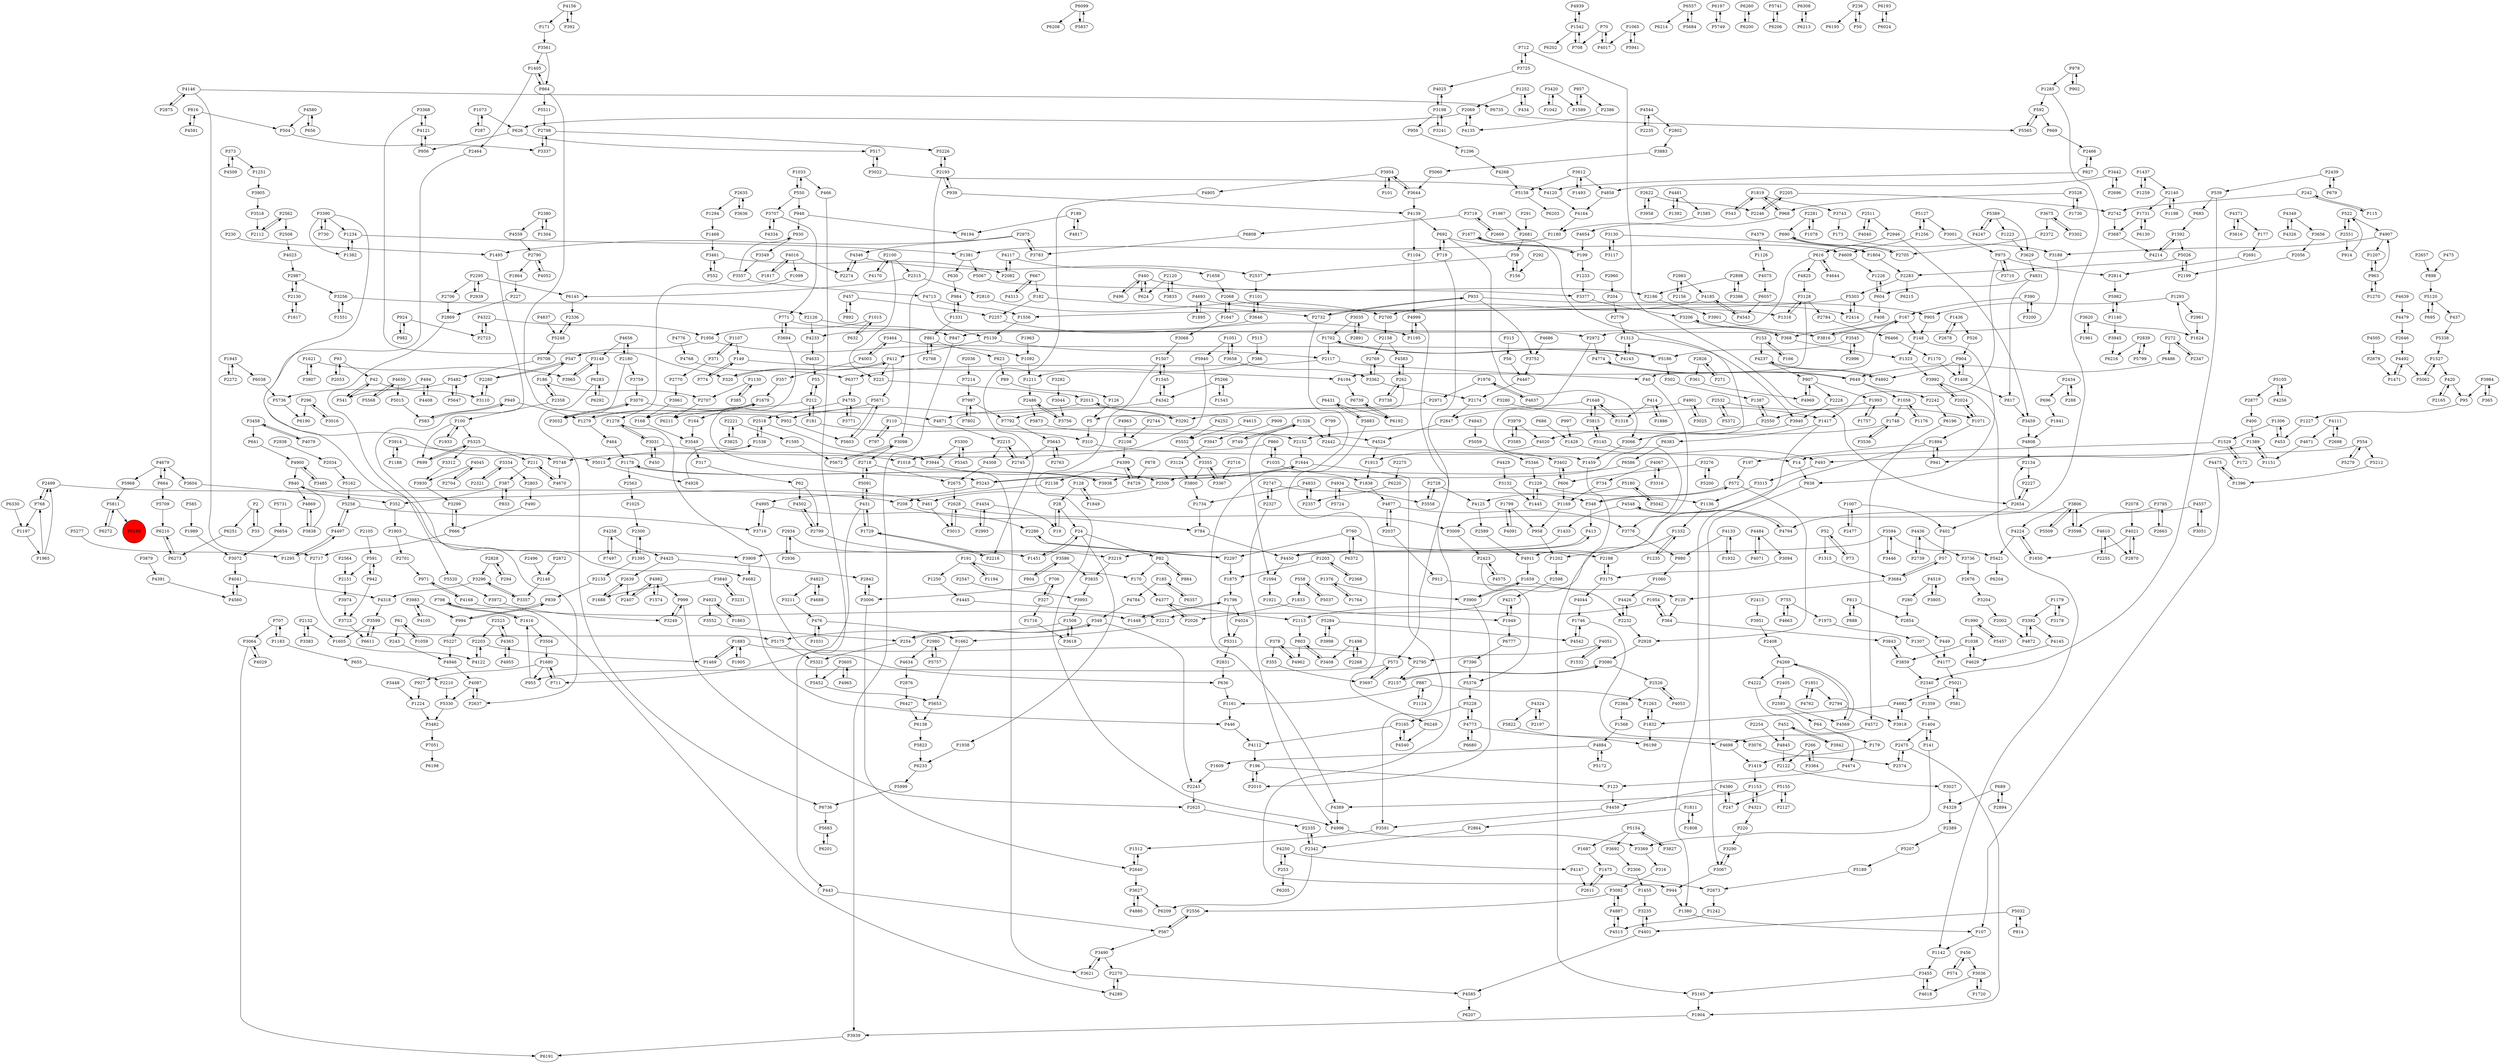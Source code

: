 digraph {
	P1428 -> P493
	P1498 -> P3408
	P4445 -> P2212
	P2442 -> P3402
	P28 -> P19
	P4389 -> P4996
	P5482 -> P5647
	P2358 -> P100
	P1687 -> P1475
	P4962 -> P378
	P1007 -> P2477
	P4067 -> P734
	P4143 -> P1313
	P3992 -> P2024
	P3692 -> P2306
	P2961 -> P1624
	P1975 -> P1307
	P504 -> P3337
	P89 -> P126
	P4663 -> P755
	P1223 -> P3629
	P5021 -> P4692
	P839 -> P994
	P4168 -> P971
	P1376 -> P1764
	P2523 -> P2203
	P2002 -> P4872
	P3082 -> P4887
	P1252 -> P434
	P14 -> P838
	P768 -> P1197
	P4020 -> P1913
	P1436 -> P526
	P6233 -> P5999
	P3974 -> P3723
	P2728 -> P4125
	P2130 -> P2987
	P2336 -> P5248
	P1059 -> P61
	P4544 -> P2802
	P4222 -> P4474
	P2108 -> P4399
	P3302 -> P3675
	P1296 -> P4268
	P1894 -> P197
	P2295 -> P2939
	P2232 -> P2928
	P1993 -> P1757
	P5325 -> P3312
	P1731 -> P6130
	P2157 -> P3080
	P420 -> P2165
	P2993 -> P4454
	P1404 -> P141
	P4117 -> P1658
	P1278 -> P636
	P2315 -> P6145
	P827 -> P2466
	P2423 -> P5376
	P6099 -> P6208
	P1313 -> P4143
	P3504 -> P1680
	P1416 -> P3504
	P1605 -> P4122
	P4755 -> P3771
	P3594 -> P3446
	P4349 -> P4326
	P2744 -> P2108
	P616 -> P847
	P1153 -> P4389
	P327 -> P1716
	P4548 -> P4794
	P156 -> P59
	P666 -> P2717
	P912 -> P2232
	P3282 -> P3044
	P3621 -> P3490
	P4052 -> P2790
	P4237 -> P907
	P888 -> P813
	P3942 -> P452
	P1099 -> P1278
	P4575 -> P2423
	P1734 -> P784
	P5568 -> P4650
	P5671 -> P6211
	P1256 -> P4609
	P3605 -> P4965
	P4939 -> P1542
	P220 -> P3290
	P390 -> P167
	P2934 -> P1451
	P1729 -> P431
	P149 -> P774
	P592 -> P669
	P100 -> P1933
	P626 -> P956
	P2946 -> P3459
	P7051 -> P6198
	P2268 -> P1498
	P2340 -> P1359
	P2280 -> P547
	P3442 -> P4858
	P1259 -> P1437
	P272 -> P6486
	P4524 -> P1913
	P949 -> P583
	P2342 -> P2335
	P949 -> P1279
	P70 -> P4017
	P2739 -> P4436
	P1007 -> P402
	P1648 -> P3292
	P1316 -> P3128
	P4692 -> P3918
	P3312 -> P3930
	P630 -> P984
	P3455 -> P5165
	P6130 -> P1731
	P4363 -> P2523
	P904 -> P1408
	P4492 -> P1471
	P3390 -> P5013
	P123 -> P4459
	P1161 -> P446
	P4946 -> P4087
	P4168 -> P1448
	P1659 -> P3900
	P1748 -> P2152
	P3938 -> P1178
	P1018 -> P3621
	P4773 -> P5228
	P573 -> P3697
	P541 -> P42
	P387 -> P833
	P2551 -> P522
	P4634 -> P2876
	P4170 -> P2100
	P1234 -> P1382
	P4224 -> P5421
	P302 -> P1387
	P930 -> P3349
	P3984 -> P365
	P3124 -> P3800
	P371 -> P2770
	P5189 -> P2673
	P1417 -> P1380
	P4145 -> P4629
	P431 -> P5091
	P6611 -> P3599
	P1382 -> P1234
	P1455 -> P3235
	P2408 -> P4269
	P5059 -> P5346
	P3219 -> P3835
	P924 -> P982
	P5552 -> P3355
	P798 -> P1416
	P3627 -> P4880
	P1405 -> P864
	P522 -> P4907
	P771 -> P2972
	P4887 -> P3082
	P5032 -> P814
	P712 -> P3725
	P390 -> P3200
	P7214 -> P7997
	P1107 -> P371
	P291 -> P2681
	P4474 -> P123
	P5799 -> P2839
	P1617 -> P2130
	P70 -> P708
	P1094 -> P1921
	P2113 -> P803
	P2380 -> P4559
	P3044 -> P3756
	P887 -> P1161
	P5105 -> P4256
	P1832 -> P1263
	P5015 -> P583
	P2611 -> P1475
	P1178 -> P2563
	P1448 -> P1796
	P4185 -> P2700
	P3586 -> P3835
	P82 -> P170
	P624 -> P440
	P1796 -> P1448
	P924 -> P2723
	P2747 -> P348
	P958 -> P1202
	P4572 -> P4698
	P5154 -> P3827
	P2105 -> P591
	P3300 -> P5345
	P191 -> P1250
	P2875 -> P4146
	P153 -> P166
	P4436 -> P2739
	P4346 -> P2537
	P3710 -> P975
	P4016 -> P1099
	P1895 -> P4693
	P2654 -> P2227
	P3035 -> P2891
	P655 -> P2210
	P3098 -> P2718
	P5883 -> P6249
	P695 -> P5120
	P4892 -> P4237
	P7997 -> P7792
	P266 -> P3364
	P1073 -> P287
	P3833 -> P2120
	P4557 -> P4794
	P1140 -> P5982
	P6038 -> P5736
	P2876 -> P6427
	P3031 -> P450
	P5248 -> P5708
	P2215 -> P4308
	P5 -> P310
	P5811 -> P6189
	P1945 -> P6038
	P840 -> P4869
	P847 -> P3939
	P5175 -> P5321
	P4774 -> P649
	P3771 -> P4755
	P3840 -> P3231
	P2718 -> P2675
	P4871 -> P2215
	P2216 -> P1729
	P197 -> P572
	P1990 -> P1038
	P3256 -> P1551
	P573 -> P955
	P414 -> P1886
	P2972 -> P1459
	P1130 -> P2707
	P1015 -> P1956
	P6557 -> P6214
	P4146 -> P2875
	P7997 -> P7802
	P4982 -> P2407
	P2551 -> P914
	P6383 -> P6586
	P3965 -> P3148
	P5883 -> P6431
	P3022 -> P517
	P2523 -> P4363
	P4029 -> P3064
	P6192 -> P6739
	P2439 -> P679
	P1170 -> P1408
	P1035 -> P860
	P4877 -> P3776
	P3725 -> P712
	P892 -> P457
	P1595 -> P5672
	P1140 -> P3945
	P3752 -> P4467
	P6330 -> P1197
	P6427 -> P6138
	P1176 -> P1058
	P968 -> P1180
	P402 -> P57
	P3420 -> P1589
	P1545 -> P4342
	P6099 -> P5837
	P5172 -> P4884
	P1226 -> P604
	P5321 -> P5452
	P4321 -> P220
	P4045 -> P2704
	P683 -> P1592
	P1408 -> P904
	P1416 -> P798
	P4091 -> P1799
	P3586 -> P804
	P4965 -> P3605
	P4823 -> P3211
	P3485 -> P4900
	P768 -> P2499
	P1883 -> P1905
	P999 -> P2625
	P2698 -> P4111
	P526 -> P904
	P494 -> P4408
	P3591 -> P1512
	P7396 -> P5376
	P4823 -> P4688
	P3743 -> P173
	P2205 -> P2742
	P707 -> P1183
	P3838 -> P4869
	P4326 -> P4349
	P2358 -> P186
	P5200 -> P3276
	P2174 -> P2847
	P878 -> P4729
	P211 -> P387
	P581 -> P5021
	P4025 -> P3198
	P692 -> P719
	P686 -> P1428
	P1624 -> P1293
	P948 -> P930
	P591 -> P942
	P4003 -> P357
	P167 -> P3816
	P1313 -> P3940
	P4794 -> P4548
	P3827 -> P5154
	P1538 -> P5013
	P1169 -> P958
	P4322 -> P1956
	P1542 -> P4939
	P5565 -> P592
	P2706 -> P2869
	P62 -> P4502
	P1408 -> P817
	P5165 -> P1904
	P1285 -> P3009
	P3464 -> P4003
	P707 -> P3064
	P2550 -> P3066
	P2716 -> P3367
	P6197 -> P5749
	P4679 -> P3604
	P40 -> P2212
	P1592 -> P5026
	P110 -> P797
	P5509 -> P3806
	P24 -> P1451
	P1799 -> P4091
	P2255 -> P4610
	P3561 -> P864
	P2414 -> P5303
	P4023 -> P2987
	P5180 -> P4125
	P2100 -> P223
	P3368 -> P4121
	P1976 -> P4637
	P1648 -> P3815
	P4051 -> P2795
	P6736 -> P5683
	P4121 -> P3368
	P4121 -> P956
	P3900 -> P1659
	P440 -> P2186
	P547 -> P186
	P1331 -> P984
	P73 -> P52
	P5091 -> P431
	P3392 -> P4145
	P3128 -> P2784
	P3383 -> P2132
	P2407 -> P4982
	P3972 -> P3249
	P2321 -> P3334
	P272 -> P2347
	P4492 -> P5062
	P5941 -> P1065
	P3280 -> P1417
	P365 -> P3984
	P3006 -> P2842
	P296 -> P6190
	P4289 -> P2270
	P3296 -> P3357
	P1903 -> P2701
	P2037 -> P4877
	P182 -> P2732
	P2180 -> P3759
	P3446 -> P3594
	P1417 -> P6383
	P1035 -> P1838
	P558 -> P1833
	P1433 -> P3909
	P247 -> P4380
	P1542 -> P6202
	P199 -> P1677
	P6377 -> P4755
	P4346 -> P2274
	P1306 -> P453
	P2126 -> P4233
	P3148 -> P3965
	P4497 -> P5258
	P2140 -> P1731
	P3646 -> P1101
	P574 -> P456
	P5837 -> P6099
	P2842 -> P3006
	P4670 -> P211
	P2675 -> P2628
	P3364 -> P266
	P3918 -> P4692
	P2165 -> P420
	P2315 -> P2810
	P262 -> P3738
	P1730 -> P3528
	P2872 -> P2148
	P5155 -> P247
	P4252 -> P5552
	P6057 -> P4543
	P2357 -> P4833
	P861 -> P823
	P4540 -> P3165
	P4969 -> P907
	P4467 -> P2174
	P6196 -> P4572
	P3909 -> P4682
	P5421 -> P6204
	P2971 -> P4871
	P2728 -> P3558
	P1256 -> P5127
	P3905 -> P3518
	P816 -> P4591
	P368 -> P1323
	P5303 -> P1556
	P2802 -> P3883
	P2696 -> P3442
	P6680 -> P4773
	P1242 -> P4513
	P2300 -> P1395
	P1702 -> P5186
	P355 -> P3697
	P1731 -> P3687
	P4436 -> P3736
	P1819 -> P3743
	P2327 -> P2747
	P939 -> P2193
	P242 -> P2742
	P816 -> P504
	P3117 -> P3130
	P5042 -> P5180
	P4776 -> P4768
	P616 -> P4644
	P4982 -> P999
	P3067 -> P944
	P4105 -> P3983
	P2654 -> P2134
	P196 -> P2010
	P1542 -> P708
	P189 -> P4817
	P3954 -> P101
	P5284 -> P4542
	P6372 -> P760
	P5823 -> P6233
	P2297 -> P1875
	P4825 -> P3128
	P4459 -> P3591
	P4999 -> P1195
	P2212 -> P1662
	P3658 -> P3362
	P2295 -> P6145
	P3716 -> P4995
	P1954 -> P364
	P2134 -> P2227
	P3719 -> P6808
	P5684 -> P6557
	P2799 -> P4502
	P2980 -> P5757
	P4481 -> P1392
	P3461 -> P552
	P6251 -> P6273
	P1092 -> P1211
	P6777 -> P7396
	P4268 -> P5158
	P3646 -> P4233
	P2335 -> P2342
	P1179 -> P3392
	P798 -> P4289
	P2894 -> P689
	P128 -> P28
	P3036 -> P1720
	P1389 -> P1151
	P3616 -> P4371
	P4041 -> P4560
	P626 -> P517
	P2705 -> P690
	P1894 -> P941
	P173 -> P3188
	P4833 -> P1734
	P1961 -> P3620
	P42 -> P3110
	P1235 -> P1332
	P4923 -> P3552
	P4583 -> P262
	P1124 -> P887
	P6431 -> P5883
	P440 -> P496
	P4125 -> P2589
	P1437 -> P2140
	P554 -> P493
	P706 -> P3006
	P2423 -> P4575
	P4112 -> P196
	P3951 -> P2408
	P719 -> P573
	P4120 -> P4164
	P5258 -> P4497
	P3545 -> P2996
	P1658 -> P2068
	P1295 -> P4497
	P412 -> P223
	P5021 -> P581
	P6260 -> P6200
	P4773 -> P6680
	P1956 -> P1092
	P378 -> P4962
	P4543 -> P4185
	P461 -> P3013
	P4610 -> P2255
	P364 -> P3843
	P3992 -> P1142
	P861 -> P2768
	P3094 -> P3175
	P208 -> P784
	P2563 -> P1025
	P1956 -> P547
	P7792 -> P5643
	P4509 -> P373
	P5207 -> P5189
	P2707 -> P6211
	P4380 -> P247
	P4484 -> P4071
	P1680 -> P711
	P2635 -> P3636
	P4650 -> P5568
	P4544 -> P2235
	P1609 -> P2243
	P52 -> P73
	P3110 -> P2280
	P3684 -> P120
	P2798 -> P3337
	P2839 -> P5799
	P3961 -> P168
	P1468 -> P3461
	P413 -> P4450
	P349 -> P254
	P2975 -> P3783
	P1179 -> P3178
	P5511 -> P2798
	P5155 -> P2127
	P994 -> P5227
	P2180 -> P4656
	P4342 -> P7792
	P327 -> P706
	P1875 -> P1796
	P3979 -> P3585
	P1250 -> P4445
	P3175 -> P4044
	P2486 -> P5873
	P4075 -> P6057
	P443 -> P567
	P4637 -> P1976
	P452 -> P3942
	P734 -> P1169
	P4713 -> P1556
	P1498 -> P2268
	P2158 -> P4583
	P2593 -> P64
	P4934 -> P3558
	P583 -> P949
	P167 -> P40
	P4380 -> P4459
	P2776 -> P1313
	P4017 -> P70
	P1060 -> P4426
	P760 -> P2297
	P2574 -> P2475
	P4269 -> P4222
	P4639 -> P4479
	P2126 -> P847
	P774 -> P149
	P5091 -> P2718
	P5228 -> P4773
	P2295 -> P2706
	P907 -> P4969
	P904 -> P4892
	P5243 -> P4995
	P2898 -> P3386
	P2140 -> P1198
	P2622 -> P3958
	P4557 -> P3051
	P4591 -> P816
	P5741 -> P6206
	P1864 -> P227
	P6308 -> P6213
	P1183 -> P707
	P2193 -> P3098
	P636 -> P1161
	P315 -> P56
	P1851 -> P2794
	P5105 -> P2877
	P171 -> P3561
	P3082 -> P2556
	P3983 -> P994
	P2701 -> P971
	P5032 -> P4401
	P4858 -> P4164
	P186 -> P2358
	P3707 -> P4334
	P1304 -> P2380
	P1107 -> P149
	P1285 -> P592
	P1130 -> P385
	P2593 -> P4569
	P550 -> P948
	P5724 -> P4934
	P4609 -> P1226
	P2389 -> P5207
	P3334 -> P2321
	P2654 -> P402
	P6283 -> P6736
	P1445 -> P1229
	P4901 -> P3025
	P2635 -> P1294
	P3235 -> P4401
	P2589 -> P4911
	P5520 -> P3972
	P755 -> P4663
	P4401 -> P3235
	P1945 -> P2272
	P4224 -> P1650
	P1197 -> P1965
	P3940 -> P4020
	P4067 -> P3316
	P3080 -> P2157
	P5643 -> P2763
	P4258 -> P4425
	P550 -> P1033
	P2010 -> P196
	P4955 -> P4363
	P1677 -> P199
	P1202 -> P2598
	P1679 -> P1279
	P2013 -> P952
	P4040 -> P2511
	P3032 -> P3070
	P4688 -> P4823
	P3367 -> P3355
	P543 -> P1819
	P6654 -> P3072
	P2828 -> P294
	P164 -> P3549
	P2663 -> P3795
	P857 -> P2386
	P3618 -> P1508
	P3725 -> P4025
	P1180 -> P1381
	P994 -> P839
	P3694 -> P5243
	P93 -> P42
	P2854 -> P449
	P1894 -> P4911
	P400 -> P1389
	P1294 -> P1468
	P1437 -> P1259
	P2691 -> P2814
	P3984 -> P95
	P5982 -> P1140
	P2987 -> P2130
	P3368 -> P320
	P3914 -> P5748
	P4194 -> P6739
	P3815 -> P1648
	P1647 -> P2068
	P4041 -> P4318
	P3334 -> P2803
	P2386 -> P4135
	P7497 -> P4258
	P1469 -> P1883
	P2500 -> P461
	P3945 -> P6216
	P817 -> P3459
	P100 -> P5325
	P3795 -> P2663
	P2372 -> P2705
	P1989 -> P3072
	P2132 -> P1605
	P1326 -> P749
	P4247 -> P5389
	P2640 -> P1512
	P5647 -> P5482
	P4928 -> P1538
	P2024 -> P3992
	P2197 -> P4324
	P476 -> P1031
	P3066 -> P1459
	P2193 -> P939
	P1543 -> P5266
	P6138 -> P5823
	P3128 -> P1316
	P522 -> P2551
	P1451 -> P24
	P3067 -> P3290
	P6466 -> P1170
	P1126 -> P4075
	P320 -> P412
	P236 -> P6195
	P4111 -> P2698
	P2562 -> P2112
	P5026 -> P2283
	P3458 -> P4079
	P3290 -> P3067
	P3490 -> P2270
	P1293 -> P905
	P2198 -> P3175
	P6273 -> P6210
	P1475 -> P2673
	P153 -> P4237
	P1104 -> P4999
	P978 -> P902
	P3377 -> P3206
	P294 -> P2828
	P3198 -> P3241
	P2405 -> P2593
	P3558 -> P2728
	P2024 -> P1071
	P1033 -> P550
	P2228 -> P3940
	P2270 -> P4289
	P1436 -> P2678
	P456 -> P574
	P2297 -> P2286
	P999 -> P3249
	P2082 -> P4117
	P3687 -> P4214
	P1507 -> P1545
	P110 -> P2152
	P939 -> P4139
	P4784 -> P349
	P2864 -> P2342
	P2803 -> P490
	P760 -> P6372
	P494 -> P541
	P1592 -> P4214
	P3825 -> P2221
	P5120 -> P695
	P6586 -> P2500
	P296 -> P3016
	P2625 -> P2335
	P4147 -> P2611
	P3098 -> P5672
	P287 -> P1073
	P3795 -> P3598
	P3859 -> P3843
	P2768 -> P861
	P3518 -> P2112
	P3299 -> P666
	P1585 -> P4654
	P3901 -> P3816
	P4808 -> P2134
	P1545 -> P1507
	P4907 -> P3188
	P3675 -> P2372
	P2100 -> P2315
	P813 -> P888
	P1507 -> P4996
	P2723 -> P4322
	P4880 -> P3627
	P5389 -> P3629
	P2242 -> P6196
	P4269 -> P2405
	P5139 -> P2117
	P4329 -> P2389
	P749 -> P1326
	P1841 -> P4808
	P349 -> P2243
	P2678 -> P1436
	P592 -> P5565
	P3132 -> P1445
	P5811 -> P6272
	P1796 -> P5311
	P1151 -> P1389
	P3296 -> P4318
	P262 -> P4583
	P1538 -> P2518
	P3009 -> P2423
	P3051 -> P4557
	P699 -> P5325
	P2068 -> P1647
	P803 -> P3408
	P4569 -> P4269
	P1278 -> P3031
	P2640 -> P3627
	P1404 -> P2475
	P2368 -> P1203
	P4901 -> P2847
	P120 -> P364
	P3316 -> P4067
	P959 -> P1296
	P4884 -> P5172
	P4111 -> P4671
	P2 -> P6251
	P606 -> P1169
	P378 -> P355
	P2960 -> P204
	P2518 -> P3944
	P1263 -> P1832
	P212 -> P55
	P2637 -> P4087
	P4003 -> P3464
	P115 -> P242
	P2518 -> P1538
	P56 -> P4467
	P3315 -> P1136
	P2870 -> P4021
	P2831 -> P636
	P166 -> P153
	P1967 -> P2681
	P280 -> P2854
	P2639 -> P2407
	P606 -> P3402
	P4156 -> P171
	P679 -> P2439
	P3178 -> P1179
	P1680 -> P927
	P1648 -> P1318
	P4233 -> P4633
	P2550 -> P1387
	P1512 -> P2640
	P3599 -> P6611
	P5968 -> P5811
	P310 -> P14
	P204 -> P2776
	P2186 -> P3901
	P3993 -> P1508
	P5330 -> P3482
	P1532 -> P4051
	P4146 -> P6735
	P4887 -> P4513
	P2508 -> P4023
	P211 -> P4670
	P5672 -> P3098
	P5940 -> P5748
	P5873 -> P4524
	P1211 -> P2486
	P4133 -> P1932
	P1921 -> P1949
	P168 -> P3549
	P3188 -> P2972
	P1315 -> P3684
	P5062 -> P1527
	P667 -> P182
	P760 -> P2198
	P4837 -> P5248
	P1203 -> P2368
	P4044 -> P1746
	P172 -> P1529
	P554 -> P5279
	P4481 -> P1585
	P4408 -> P494
	P604 -> P1226
	P357 -> P1679
	P4502 -> P2799
	P3620 -> P1624
	P3838 -> P840
	P4401 -> P4585
	P840 -> P461
	P515 -> P386
	P1574 -> P4982
	P4053 -> P2526
	P4021 -> P1650
	P1804 -> P2283
	P1234 -> P1381
	P4679 -> P5968
	P3198 -> P4025
	P2272 -> P1945
	P1746 -> P3076
	P4729 -> P4399
	P1033 -> P466
	P52 -> P1315
	P5154 -> P1687
	P2130 -> P1617
	P364 -> P1954
	P2254 -> P4845
	P2763 -> P5643
	P3362 -> P2769
	P253 -> P4250
	P3883 -> P5060
	P2056 -> P2199
	P4519 -> P3805
	P3528 -> P968
	P2227 -> P2654
	P2439 -> P539
	P408 -> P368
	P5683 -> P6201
	P42 -> P541
	P1251 -> P3905
	P2221 -> P1595
	P1551 -> P3256
	P567 -> P2556
	P3022 -> P4120
	P1965 -> P768
	P4656 -> P3148
	P490 -> P666
	P5060 -> P3644
	P414 -> P1318
	P1153 -> P4321
	P755 -> P1975
	P189 -> P6194
	P5154 -> P3692
	P4995 -> P3716
	P4117 -> P2082
	P5671 -> P5603
	P4845 -> P2122
	P126 -> P5
	P2120 -> P624
	P4256 -> P5105
	P5243 -> P1644
	P914 -> P522
	P547 -> P2280
	P3130 -> P1804
	P179 -> P1419
	P984 -> P1331
	P2306 -> P1455
	P3958 -> P2622
	P4214 -> P1592
	P1227 -> P453
	P1071 -> P1894
	P887 -> P1263
	P4650 -> P5015
	P689 -> P2894
	P2026 -> P4377
	P907 -> P1993
	P3594 -> P3219
	P59 -> P2537
	P860 -> P1035
	P4016 -> P2274
	P5026 -> P2199
	P784 -> P4450
	P387 -> P352
	P496 -> P440
	P1306 -> P1529
	P649 -> P2242
	P5303 -> P2414
	P907 -> P2228
	P909 -> P3947
	P823 -> P89
	P2975 -> P1495
	P3013 -> P2628
	P4644 -> P616
	P101 -> P3954
	P453 -> P1306
	P1396 -> P4475
	P2 -> P33
	P2274 -> P4346
	P857 -> P1589
	P2975 -> P4346
	P3070 -> P4871
	P3357 -> P3296
	P4139 -> P692
	P4768 -> P6377
	P1527 -> P5062
	P860 -> P1018
	P550 -> P3707
	P708 -> P1542
	P4585 -> P6207
	P82 -> P884
	P1419 -> P1153
	P2486 -> P3756
	P1811 -> P2864
	P5372 -> P2532
	P1849 -> P128
	P2364 -> P1568
	P141 -> P3369
	P6220 -> P2357
	P4454 -> P2993
	P3528 -> P1730
	P2122 -> P3027
	P649 -> P1058
	P5653 -> P6138
	P2380 -> P1304
	P3148 -> P6283
	P4831 -> P817
	P4024 -> P5311
	P4693 -> P1895
	P4963 -> P2108
	P3355 -> P3367
	P2466 -> P827
	P4371 -> P177
	P2639 -> P1688
	P1195 -> P4999
	P1527 -> P420
	P902 -> P978
	P1680 -> P955
	P2156 -> P2983
	P1932 -> P4133
	P667 -> P4313
	P3805 -> P4519
	P1025 -> P2300
	P4877 -> P2037
	P3256 -> P2126
	P6735 -> P5565
	P3719 -> P2669
	P4146 -> P2717
	P1178 -> P3938
	P3128 -> P4194
	P4313 -> P667
	P4399 -> P2138
	P6201 -> P5683
	P2810 -> P2700
	P1886 -> P414
	P4905 -> P2216
	P3536 -> P1748
	P3025 -> P4901
	P440 -> P624
	P1293 -> P2961
	P3448 -> P1224
	P730 -> P3390
	P61 -> P243
	P1136 -> P1332
	P963 -> P4907
	P1065 -> P5941
	P3612 -> P1493
	P475 -> P898
	P692 -> P4609
	P5389 -> P1223
	P230 -> P1495
	P5482 -> P5736
	P4679 -> P664
	P4133 -> P980
	P5186 -> P302
	P4342 -> P1545
	P4318 -> P3599
	P288 -> P2434
	P5228 -> P3165
	P3684 -> P57
	P3200 -> P390
	P371 -> P1107
	P5013 -> P4928
	P4872 -> P3392
	P6557 -> P5684
	P2215 -> P2745
	P348 -> P572
	P2826 -> P361
	P3076 -> P2574
	P1207 -> P963
	P3979 -> P4020
	P3604 -> P352
	P2877 -> P400
	P3815 -> P3145
	P1954 -> P2113
	P3594 -> P5421
	P3944 -> P2500
	P457 -> P892
	P6145 -> P2336
	P262 -> P5
	P942 -> P591
	P2646 -> P4492
	P5277 -> P1295
	P1395 -> P2133
	P4686 -> P3752
	P457 -> P2257
	P2100 -> P4170
	P50 -> P236
	P3145 -> P3776
	P2704 -> P4045
	P1051 -> P5940
	P348 -> P413
	P1318 -> P1648
	P1229 -> P1445
	P2669 -> P3719
	P1729 -> P2216
	P4258 -> P7497
	P3080 -> P2526
	P4454 -> P19
	P1799 -> P958
	P4164 -> P1180
	P412 -> P5671
	P3392 -> P4872
	P1252 -> P2069
	P1993 -> P2550
	P1038 -> P4629
	P2281 -> P1078
	P2983 -> P4185
	P948 -> P6194
	P1556 -> P5139
	P1381 -> P630
	P813 -> P2854
	P3204 -> P2002
	P6210 -> P6273
	P3035 -> P1702
	P5279 -> P554
	P804 -> P3586
	P1279 -> P464
	P191 -> P170
	P706 -> P327
	P4349 -> P3656
	P2148 -> P3357
	P5227 -> P4946
	P933 -> P2732
	P2158 -> P2769
	P4900 -> P840
	P1720 -> P3036
	P898 -> P5120
	P6193 -> P6024
	P1904 -> P3939
	P1326 -> P1094
	P2203 -> P1469
	P368 -> P3206
	P373 -> P1251
	P2676 -> P3204
	P3557 -> P4713
	P554 -> P5212
	P2742 -> P3687
	P5749 -> P6197
	P4016 -> P1817
	P4629 -> P1038
	P2280 -> P3110
	P199 -> P1233
	P4021 -> P2870
	P4682 -> P446
	P5338 -> P1527
	P2496 -> P2148
	P2151 -> P3974
	P2537 -> P1101
	P944 -> P1380
	P59 -> P156
	P978 -> P1285
	P4250 -> P4147
	P3675 -> P3302
	P4071 -> P4484
	P1475 -> P2611
	P4610 -> P2870
	P2221 -> P3825
	P3459 -> P4808
	P3658 -> P1051
	P1495 -> P2637
	P2117 -> P6377
	P3835 -> P3993
	P2180 -> P3032
	P1746 -> P4542
	P4907 -> P1207
	P1194 -> P191
	P799 -> P2442
	P2132 -> P3383
	P1903 -> P3909
	P1065 -> P4017
	P3694 -> P771
	P3561 -> P1405
	P1650 -> P4224
	P3072 -> P4041
	P254 -> P349
	P464 -> P1178
	P2138 -> P208
	P2983 -> P2156
	P19 -> P28
	P4548 -> P1433
	P2342 -> P6209
	P2972 -> P4774
	P2499 -> P208
	P2814 -> P5982
	P4513 -> P4887
	P2717 -> P5175
	P6808 -> P3783
	P170 -> P4377
	P7802 -> P7997
	P3402 -> P606
	P2679 -> P1471
	P1380 -> P107
	P1976 -> P2971
	P3276 -> P606
	P690 -> P2705
	P1662 -> P5653
	P1679 -> P164
	P1811 -> P1808
	P446 -> P4112
	P833 -> P387
	P1323 -> P3992
	P1270 -> P963
	P4671 -> P1151
	P373 -> P4509
	P4425 -> P2842
	P3627 -> P6209
	P2112 -> P2562
	P1392 -> P4481
	P4505 -> P2679
	P1644 -> P3591
	P6431 -> P6192
	P2526 -> P2364
	P4560 -> P4041
	P1819 -> P543
	P3064 -> P4029
	P1071 -> P2024
	P2564 -> P2151
	P5603 -> P5671
	P149 -> P4194
	P3629 -> P4831
	P4843 -> P5059
	P968 -> P1819
	P2732 -> P4389
	P227 -> P2869
	P2718 -> P5091
	P4250 -> P253
	P3355 -> P3800
	P3292 -> P2013
	P803 -> P4962
	P3930 -> P3299
	P2790 -> P1864
	P2347 -> P272
	P243 -> P4946
	P2275 -> P6220
	P4450 -> P1094
	P975 -> P2814
	P1990 -> P5457
	P1702 -> P2117
	P4363 -> P4955
	P2790 -> P4052
	P980 -> P1060
	P2980 -> P4634
	P3455 -> P4618
	P1405 -> P2464
	P4051 -> P1532
	P2987 -> P3256
	P2770 -> P3961
	P3759 -> P3070
	P664 -> P5709
	P3900 -> P2010
	P4618 -> P3455
	P316 -> P3082
	P3241 -> P3198
	P517 -> P3022
	P963 -> P1270
	P572 -> P2928
	P1389 -> P941
	P1038 -> P3859
	P1716 -> P3618
	P3656 -> P2056
	P2257 -> P1195
	P4656 -> P2180
	P1508 -> P3618
	P1078 -> P2281
	P1529 -> P14
	P4475 -> P1396
	P55 -> P212
	P1621 -> P3807
	P2464 -> P4682
	P3549 -> P317
	P6272 -> P5811
	P223 -> P2013
	P3840 -> P1688
	P93 -> P2053
	P3843 -> P3859
	P3068 -> P1507
	P632 -> P1015
	P2732 -> P933
	P456 -> P3036
	P181 -> P310
	P3031 -> P1278
	P4615 -> P5552
	P1832 -> P6199
	P1863 -> P4923
	P2036 -> P7214
	P5325 -> P699
	P2037 -> P912
	P6357 -> P185
	P666 -> P3299
	P3031 -> P1018
	P982 -> P924
	P4654 -> P199
	P864 -> P5511
	P236 -> P50
	P3783 -> P2975
	P975 -> P1417
	P181 -> P212
	P167 -> P148
	P3442 -> P2696
	P4426 -> P2232
	P2828 -> P3296
	P827 -> P4120
	P242 -> P115
	P33 -> P2
	P4399 -> P4729
	P1031 -> P476
	P2747 -> P2327
	P177 -> P2691
	P4773 -> P4698
	P2700 -> P2158
	P2243 -> P2625
	P4999 -> P944
	P905 -> P148
	P4377 -> P2113
	P5376 -> P5228
	P3206 -> P368
	P2477 -> P1007
	P1938 -> P6233
	P1647 -> P3068
	P493 -> P3315
	P5643 -> P2745
	P558 -> P5037
	P4237 -> P4892
	P2928 -> P3080
	P5139 -> P412
	P4087 -> P2637
	P2934 -> P2936
	P4371 -> P3616
	P4324 -> P5822
	P3249 -> P999
	P3776 -> P980
	P712 -> P2654
	P3006 -> P2640
	P3276 -> P5200
	P689 -> P4329
	P2681 -> P59
	P3620 -> P1961
	P971 -> P4168
	P696 -> P1841
	P5748 -> P4670
	P5266 -> P1543
	P2532 -> P5372
	P3016 -> P296
	P3914 -> P1188
	P4217 -> P1949
	P1493 -> P3612
	P5120 -> P437
	P431 -> P1729
	P5258 -> P3716
	P2499 -> P768
	P5757 -> P2980
	P128 -> P1849
	P1188 -> P3914
	P3723 -> P6611
	P3552 -> P254
	P449 -> P4177
	P3644 -> P3954
	P2839 -> P6216
	P3598 -> P3806
	P1808 -> P1811
	P5162 -> P5258
	P3458 -> P641
	P3198 -> P959
	P2511 -> P4040
	P62 -> P2799
	P5037 -> P558
	P955 -> P1416
	P5180 -> P5042
	P4269 -> P4569
	P4475 -> P107
	P975 -> P3710
	P5311 -> P2831
	P864 -> P952
	P3130 -> P3117
	P1042 -> P3420
	P3557 -> P930
	P1757 -> P1993
	P437 -> P5338
	P1644 -> P5243
	P5226 -> P2193
	P1764 -> P1376
	P352 -> P1903
	P4698 -> P1419
	P2556 -> P567
	P2826 -> P271
	P3337 -> P2798
	P2799 -> P3219
	P1331 -> P861
	P4833 -> P2357
	P616 -> P4825
	P1332 -> P1235
	P5266 -> P4342
	P148 -> P838
	P4079 -> P3458
	P4045 -> P3930
	P412 -> P320
	P5708 -> P5482
	P4995 -> P2286
	P3998 -> P5284
	P1905 -> P1883
	P1963 -> P1092
	P1568 -> P4884
	P1051 -> P3658
	P539 -> P2340
	P884 -> P82
	P3738 -> P262
	P4497 -> P1295
	P1381 -> P5067
	P185 -> P6357
	P3464 -> P4143
	P3175 -> P2198
	P24 -> P1938
	P1933 -> P100
	P3800 -> P1734
	P2205 -> P2246
	P5067 -> P3377
	P3420 -> P1042
	P4831 -> P604
	P1183 -> P655
	P3612 -> P5158
	P3697 -> P573
	P3490 -> P3621
	P2069 -> P626
	P4692 -> P1832
	P2946 -> P616
	P4377 -> P2026
	P649 -> P4774
	P2622 -> P2246
	P6283 -> P6292
	P3585 -> P3979
	P1332 -> P1202
	P1326 -> P2442
	P2898 -> P2186
	P5284 -> P3998
	P669 -> P2466
	P5822 -> P6199
	P271 -> P2826
	P1688 -> P2639
	P2120 -> P3833
	P1817 -> P4016
	P2013 -> P3292
	P3036 -> P4618
	P3807 -> P1621
	P4185 -> P4543
	P2413 -> P3951
	P1659 -> P120
	P450 -> P3031
	P1965 -> P2499
	P4139 -> P1104
	P3939 -> P6191
	P2936 -> P2934
	P4391 -> P4560
	P6292 -> P6283
	P452 -> P4845
	P2127 -> P5155
	P797 -> P110
	P5999 -> P6736
	P57 -> P3684
	P3947 -> P3124
	P1589 -> P857
	P3599 -> P1605
	P5158 -> P6203
	P3612 -> P4858
	P771 -> P3694
	P1833 -> P2026
	P392 -> P4156
	P2246 -> P2205
	P4135 -> P2069
	P1529 -> P172
	P952 -> P5603
	P254 -> P5321
	P5325 -> P211
	P1459 -> P5165
	P3482 -> P7051
	P6486 -> P649
	P1819 -> P968
	P5736 -> P6190
	P2562 -> P2508
	P4087 -> P5330
	P4869 -> P3838
	P1203 -> P1875
	P3386 -> P2898
	P100 -> P699
	P2532 -> P1071
	P552 -> P3461
	P3816 -> P167
	P997 -> P1428
	P5127 -> P3001
	P107 -> P1142
	P2283 -> P5303
	P6206 -> P5741
	P420 -> P95
	P572 -> P348
	P3954 -> P3644
	P1142 -> P3455
	P6739 -> P6192
	P6200 -> P6260
	P1883 -> P1469
	P1508 -> P5175
	P3001 -> P975
	P3736 -> P2676
	P2526 -> P4053
	P3408 -> P803
	P3390 -> P730
	P1058 -> P1176
	P3211 -> P476
	P4559 -> P2790
	P2283 -> P6215
	P4934 -> P5724
	P3879 -> P4391
	P838 -> P3067
	P292 -> P156
	P6213 -> P6308
	P963 -> P1207
	P4429 -> P3132
	P1851 -> P4762
	P2511 -> P2946
	P196 -> P123
	P2199 -> P5026
	P4713 -> P5139
	P4479 -> P2646
	P3362 -> P2174
	P5346 -> P1229
	P2598 -> P4217
	P4334 -> P3707
	P1838 -> P4877
	P386 -> P1211
	P3545 -> P5186
	P2434 -> P696
	P2939 -> P2295
	P2053 -> P93
	P4633 -> P55
	P3806 -> P5509
	P4542 -> P1746
	P434 -> P1252
	P814 -> P5032
	P3145 -> P3815
	P5127 -> P1256
	P5212 -> P1396
	P864 -> P1405
	P28 -> P24
	P148 -> P1323
	P1101 -> P3646
	P4177 -> P5021
	P4911 -> P1659
	P5389 -> P4247
	P4762 -> P1851
	P4982 -> P1574
	P2628 -> P3013
	P690 -> P1804
	P2996 -> P3545
	P2938 -> P2034
	P4580 -> P656
	P2475 -> P2574
	P4122 -> P2203
	P61 -> P1059
	P3954 -> P4905
	P1748 -> P3536
	P1949 -> P4217
	P1677 -> P3938
	P4484 -> P3094
	P3369 -> P316
	P3390 -> P1382
	P5709 -> P6210
	P361 -> P4969
	P1198 -> P2140
	P2795 -> P2157
	P2034 -> P5162
	P95 -> P1227
	P4580 -> P504
	P3806 -> P4224
	P4693 -> P1316
	P1621 -> P3965
	P2798 -> P5226
	P253 -> P6205
	P5186 -> P1702
	P2769 -> P3362
	P2117 -> P40
	P1224 -> P3482
	P4450 -> P413
	P5457 -> P1990
	P3859 -> P2340
	P1387 -> P2550
	P3707 -> P771
	P1395 -> P2300
	P2547 -> P3993
	P4322 -> P2723
	P2286 -> P2297
	P3983 -> P4105
	P656 -> P4580
	P4156 -> P392
	P4324 -> P2197
	P567 -> P3490
	P1229 -> P1136
	P942 -> P3723
	P4379 -> P1126
	P191 -> P1194
	P2847 -> P4524
	P1359 -> P1404
	P927 -> P1224
	P2203 -> P4122
	P3756 -> P2486
	P6249 -> P4540
	P692 -> P3066
	P4900 -> P3485
	P5345 -> P3300
	P3165 -> P4540
	P1883 -> P2795
	P1015 -> P632
	P212 -> P181
	P3636 -> P2635
	P2068 -> P2414
	P1949 -> P6777
	P2078 -> P4021
	P3644 -> P4139
	P2232 -> P4426
	P539 -> P683
	P185 -> P4784
	P186 -> P2707
	P4996 -> P3369
	P385 -> P1130
	P431 -> P711
	P2210 -> P5330
	P1233 -> P3377
	P266 -> P2122
	P4519 -> P280
	P3349 -> P3557
	P6024 -> P6193
	P4923 -> P1863
	P2869 -> P5520
	P4817 -> P189
	P317 -> P62
	P476 -> P1662
	P2657 -> P898
	P2475 -> P1904
	P3461 -> P2082
	P466 -> P443
	P4425 -> P2639
	P1279 -> P1679
	P3165 -> P4112
	P182 -> P2257
	P3064 -> P6191
	P2193 -> P5226
	P2784 -> P6466
	P887 -> P1124
	P3027 -> P4329
	P64 -> P179
	P3070 -> P3032
	P3231 -> P3840
	P24 -> P82
	P2281 -> P690
	P1471 -> P4492
	P3390 -> P1234
	P4755 -> P2518
	P4321 -> P1153
	P719 -> P692
	P3605 -> P5452
	P2434 -> P288
	P5248 -> P2336
	P2235 -> P4544
	P2152 -> P1644
	P2745 -> P2215
	P591 -> P2151
	P1058 -> P1748
	P2270 -> P4585
	P212 -> P168
	P1307 -> P4177
	P933 -> P3752
	P4884 -> P1609
	P956 -> P4121
	P711 -> P1680
	P2133 -> P839
	P604 -> P408
	P2891 -> P3035
	P2069 -> P4135
	P2673 -> P1242
	P3806 -> P3598
	P2327 -> P4996
	P664 -> P4679
	P641 -> P4900
	P585 -> P1989
	P1376 -> P3900
	P5731 -> P6654
	P933 -> P905
	P941 -> P1894
	P1073 -> P626
	P2794 -> P3918
	P5452 -> P5653
	P1796 -> P4024
	P2628 -> P3009
	P4308 -> P2675
	P3300 -> P3944
	P1913 -> P1838
	P141 -> P1404
	P6189 [shape=circle]
	P6189 [style=filled]
	P6189 [fillcolor=red]
}
